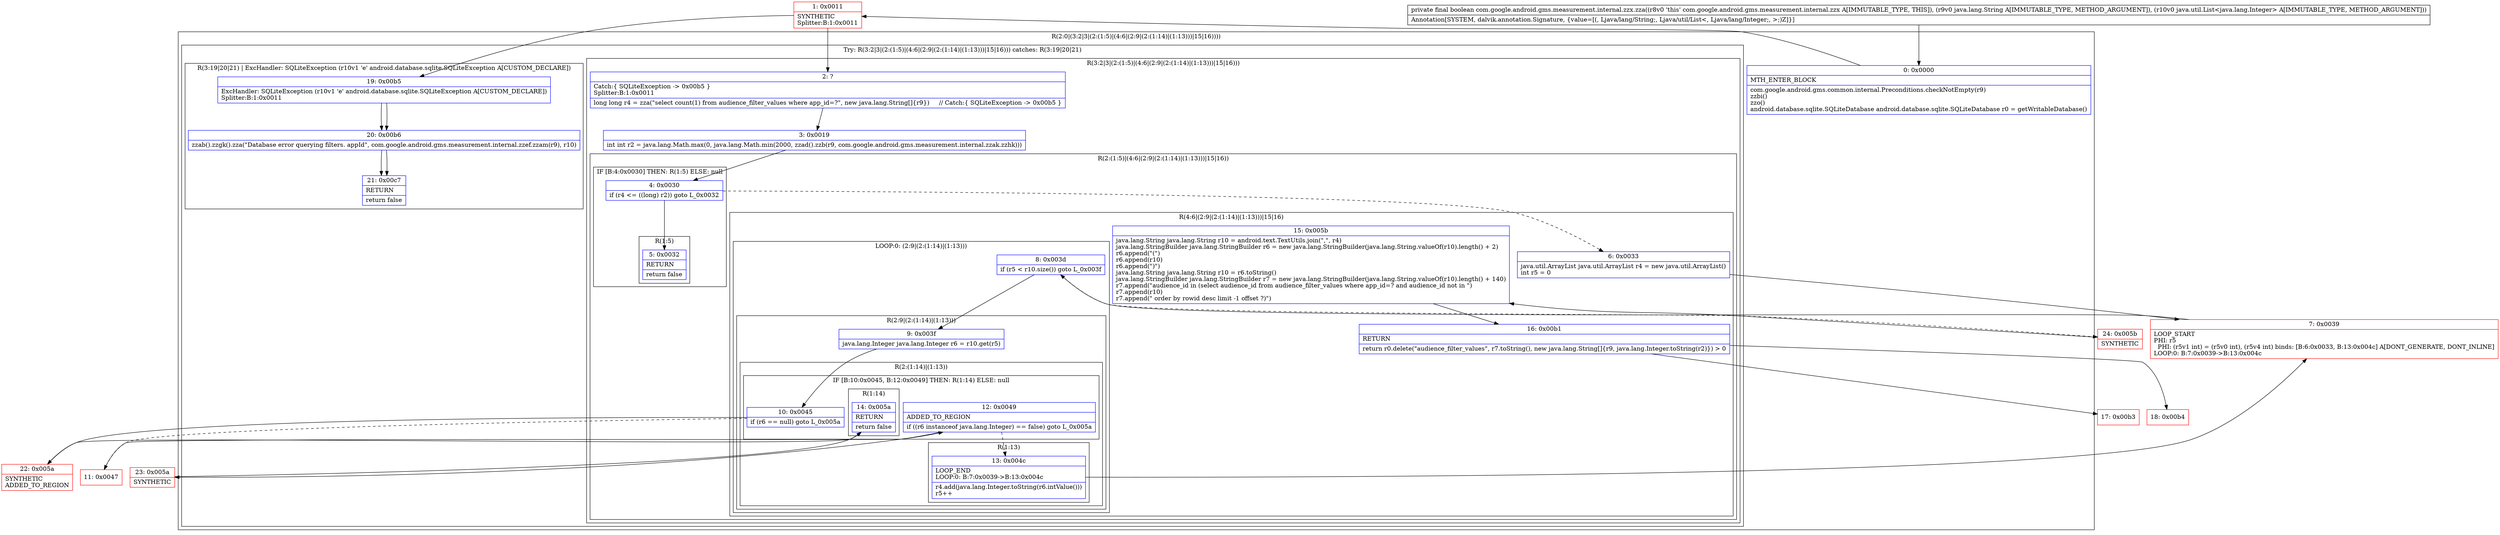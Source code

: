 digraph "CFG forcom.google.android.gms.measurement.internal.zzx.zza(Ljava\/lang\/String;Ljava\/util\/List;)Z" {
subgraph cluster_Region_393032317 {
label = "R(2:0|(3:2|3|(2:(1:5)|(4:6|(2:9|(2:(1:14)|(1:13)))|15|16))))";
node [shape=record,color=blue];
Node_0 [shape=record,label="{0\:\ 0x0000|MTH_ENTER_BLOCK\l|com.google.android.gms.common.internal.Preconditions.checkNotEmpty(r9)\lzzbi()\lzzo()\landroid.database.sqlite.SQLiteDatabase android.database.sqlite.SQLiteDatabase r0 = getWritableDatabase()\l}"];
subgraph cluster_TryCatchRegion_1683077292 {
label = "Try: R(3:2|3|(2:(1:5)|(4:6|(2:9|(2:(1:14)|(1:13)))|15|16))) catches: R(3:19|20|21)";
node [shape=record,color=blue];
subgraph cluster_Region_781757584 {
label = "R(3:2|3|(2:(1:5)|(4:6|(2:9|(2:(1:14)|(1:13)))|15|16)))";
node [shape=record,color=blue];
Node_2 [shape=record,label="{2\:\ ?|Catch:\{ SQLiteException \-\> 0x00b5 \}\lSplitter:B:1:0x0011\l|long long r4 = zza(\"select count(1) from audience_filter_values where app_id=?\", new java.lang.String[]\{r9\})     \/\/ Catch:\{ SQLiteException \-\> 0x00b5 \}\l}"];
Node_3 [shape=record,label="{3\:\ 0x0019|int int r2 = java.lang.Math.max(0, java.lang.Math.min(2000, zzad().zzb(r9, com.google.android.gms.measurement.internal.zzak.zzhk)))\l}"];
subgraph cluster_Region_1018296668 {
label = "R(2:(1:5)|(4:6|(2:9|(2:(1:14)|(1:13)))|15|16))";
node [shape=record,color=blue];
subgraph cluster_IfRegion_1683964742 {
label = "IF [B:4:0x0030] THEN: R(1:5) ELSE: null";
node [shape=record,color=blue];
Node_4 [shape=record,label="{4\:\ 0x0030|if (r4 \<= ((long) r2)) goto L_0x0032\l}"];
subgraph cluster_Region_2020487321 {
label = "R(1:5)";
node [shape=record,color=blue];
Node_5 [shape=record,label="{5\:\ 0x0032|RETURN\l|return false\l}"];
}
}
subgraph cluster_Region_909341352 {
label = "R(4:6|(2:9|(2:(1:14)|(1:13)))|15|16)";
node [shape=record,color=blue];
Node_6 [shape=record,label="{6\:\ 0x0033|java.util.ArrayList java.util.ArrayList r4 = new java.util.ArrayList()\lint r5 = 0\l}"];
subgraph cluster_LoopRegion_928312507 {
label = "LOOP:0: (2:9|(2:(1:14)|(1:13)))";
node [shape=record,color=blue];
Node_8 [shape=record,label="{8\:\ 0x003d|if (r5 \< r10.size()) goto L_0x003f\l}"];
subgraph cluster_Region_1556294381 {
label = "R(2:9|(2:(1:14)|(1:13)))";
node [shape=record,color=blue];
Node_9 [shape=record,label="{9\:\ 0x003f|java.lang.Integer java.lang.Integer r6 = r10.get(r5)\l}"];
subgraph cluster_Region_710948117 {
label = "R(2:(1:14)|(1:13))";
node [shape=record,color=blue];
subgraph cluster_IfRegion_1117259584 {
label = "IF [B:10:0x0045, B:12:0x0049] THEN: R(1:14) ELSE: null";
node [shape=record,color=blue];
Node_10 [shape=record,label="{10\:\ 0x0045|if (r6 == null) goto L_0x005a\l}"];
Node_12 [shape=record,label="{12\:\ 0x0049|ADDED_TO_REGION\l|if ((r6 instanceof java.lang.Integer) == false) goto L_0x005a\l}"];
subgraph cluster_Region_1126001709 {
label = "R(1:14)";
node [shape=record,color=blue];
Node_14 [shape=record,label="{14\:\ 0x005a|RETURN\l|return false\l}"];
}
}
subgraph cluster_Region_442465130 {
label = "R(1:13)";
node [shape=record,color=blue];
Node_13 [shape=record,label="{13\:\ 0x004c|LOOP_END\lLOOP:0: B:7:0x0039\-\>B:13:0x004c\l|r4.add(java.lang.Integer.toString(r6.intValue()))\lr5++\l}"];
}
}
}
}
Node_15 [shape=record,label="{15\:\ 0x005b|java.lang.String java.lang.String r10 = android.text.TextUtils.join(\",\", r4)\ljava.lang.StringBuilder java.lang.StringBuilder r6 = new java.lang.StringBuilder(java.lang.String.valueOf(r10).length() + 2)\lr6.append(\"(\")\lr6.append(r10)\lr6.append(\")\")\ljava.lang.String java.lang.String r10 = r6.toString()\ljava.lang.StringBuilder java.lang.StringBuilder r7 = new java.lang.StringBuilder(java.lang.String.valueOf(r10).length() + 140)\lr7.append(\"audience_id in (select audience_id from audience_filter_values where app_id=? and audience_id not in \")\lr7.append(r10)\lr7.append(\" order by rowid desc limit \-1 offset ?)\")\l}"];
Node_16 [shape=record,label="{16\:\ 0x00b1|RETURN\l|return r0.delete(\"audience_filter_values\", r7.toString(), new java.lang.String[]\{r9, java.lang.Integer.toString(r2)\}) \> 0\l}"];
}
}
}
subgraph cluster_Region_1884620299 {
label = "R(3:19|20|21) | ExcHandler: SQLiteException (r10v1 'e' android.database.sqlite.SQLiteException A[CUSTOM_DECLARE])\l";
node [shape=record,color=blue];
Node_19 [shape=record,label="{19\:\ 0x00b5|ExcHandler: SQLiteException (r10v1 'e' android.database.sqlite.SQLiteException A[CUSTOM_DECLARE])\lSplitter:B:1:0x0011\l}"];
Node_20 [shape=record,label="{20\:\ 0x00b6|zzab().zzgk().zza(\"Database error querying filters. appId\", com.google.android.gms.measurement.internal.zzef.zzam(r9), r10)\l}"];
Node_21 [shape=record,label="{21\:\ 0x00c7|RETURN\l|return false\l}"];
}
}
}
subgraph cluster_Region_1884620299 {
label = "R(3:19|20|21) | ExcHandler: SQLiteException (r10v1 'e' android.database.sqlite.SQLiteException A[CUSTOM_DECLARE])\l";
node [shape=record,color=blue];
Node_19 [shape=record,label="{19\:\ 0x00b5|ExcHandler: SQLiteException (r10v1 'e' android.database.sqlite.SQLiteException A[CUSTOM_DECLARE])\lSplitter:B:1:0x0011\l}"];
Node_20 [shape=record,label="{20\:\ 0x00b6|zzab().zzgk().zza(\"Database error querying filters. appId\", com.google.android.gms.measurement.internal.zzef.zzam(r9), r10)\l}"];
Node_21 [shape=record,label="{21\:\ 0x00c7|RETURN\l|return false\l}"];
}
Node_1 [shape=record,color=red,label="{1\:\ 0x0011|SYNTHETIC\lSplitter:B:1:0x0011\l}"];
Node_7 [shape=record,color=red,label="{7\:\ 0x0039|LOOP_START\lPHI: r5 \l  PHI: (r5v1 int) = (r5v0 int), (r5v4 int) binds: [B:6:0x0033, B:13:0x004c] A[DONT_GENERATE, DONT_INLINE]\lLOOP:0: B:7:0x0039\-\>B:13:0x004c\l}"];
Node_11 [shape=record,color=red,label="{11\:\ 0x0047}"];
Node_17 [shape=record,color=red,label="{17\:\ 0x00b3}"];
Node_18 [shape=record,color=red,label="{18\:\ 0x00b4}"];
Node_22 [shape=record,color=red,label="{22\:\ 0x005a|SYNTHETIC\lADDED_TO_REGION\l}"];
Node_23 [shape=record,color=red,label="{23\:\ 0x005a|SYNTHETIC\l}"];
Node_24 [shape=record,color=red,label="{24\:\ 0x005b|SYNTHETIC\l}"];
MethodNode[shape=record,label="{private final boolean com.google.android.gms.measurement.internal.zzx.zza((r8v0 'this' com.google.android.gms.measurement.internal.zzx A[IMMUTABLE_TYPE, THIS]), (r9v0 java.lang.String A[IMMUTABLE_TYPE, METHOD_ARGUMENT]), (r10v0 java.util.List\<java.lang.Integer\> A[IMMUTABLE_TYPE, METHOD_ARGUMENT]))  | Annotation[SYSTEM, dalvik.annotation.Signature, \{value=[(, Ljava\/lang\/String;, Ljava\/util\/List\<, Ljava\/lang\/Integer;, \>;)Z]\}]\l}"];
MethodNode -> Node_0;
Node_0 -> Node_1;
Node_2 -> Node_3;
Node_3 -> Node_4;
Node_4 -> Node_5;
Node_4 -> Node_6[style=dashed];
Node_6 -> Node_7;
Node_8 -> Node_9;
Node_8 -> Node_24[style=dashed];
Node_9 -> Node_10;
Node_10 -> Node_11[style=dashed];
Node_10 -> Node_22;
Node_12 -> Node_13[style=dashed];
Node_12 -> Node_23;
Node_13 -> Node_7;
Node_15 -> Node_16;
Node_16 -> Node_17;
Node_16 -> Node_18;
Node_19 -> Node_20;
Node_20 -> Node_21;
Node_19 -> Node_20;
Node_20 -> Node_21;
Node_1 -> Node_2;
Node_1 -> Node_19;
Node_7 -> Node_8;
Node_11 -> Node_12;
Node_22 -> Node_14;
Node_23 -> Node_14;
Node_24 -> Node_15;
}

